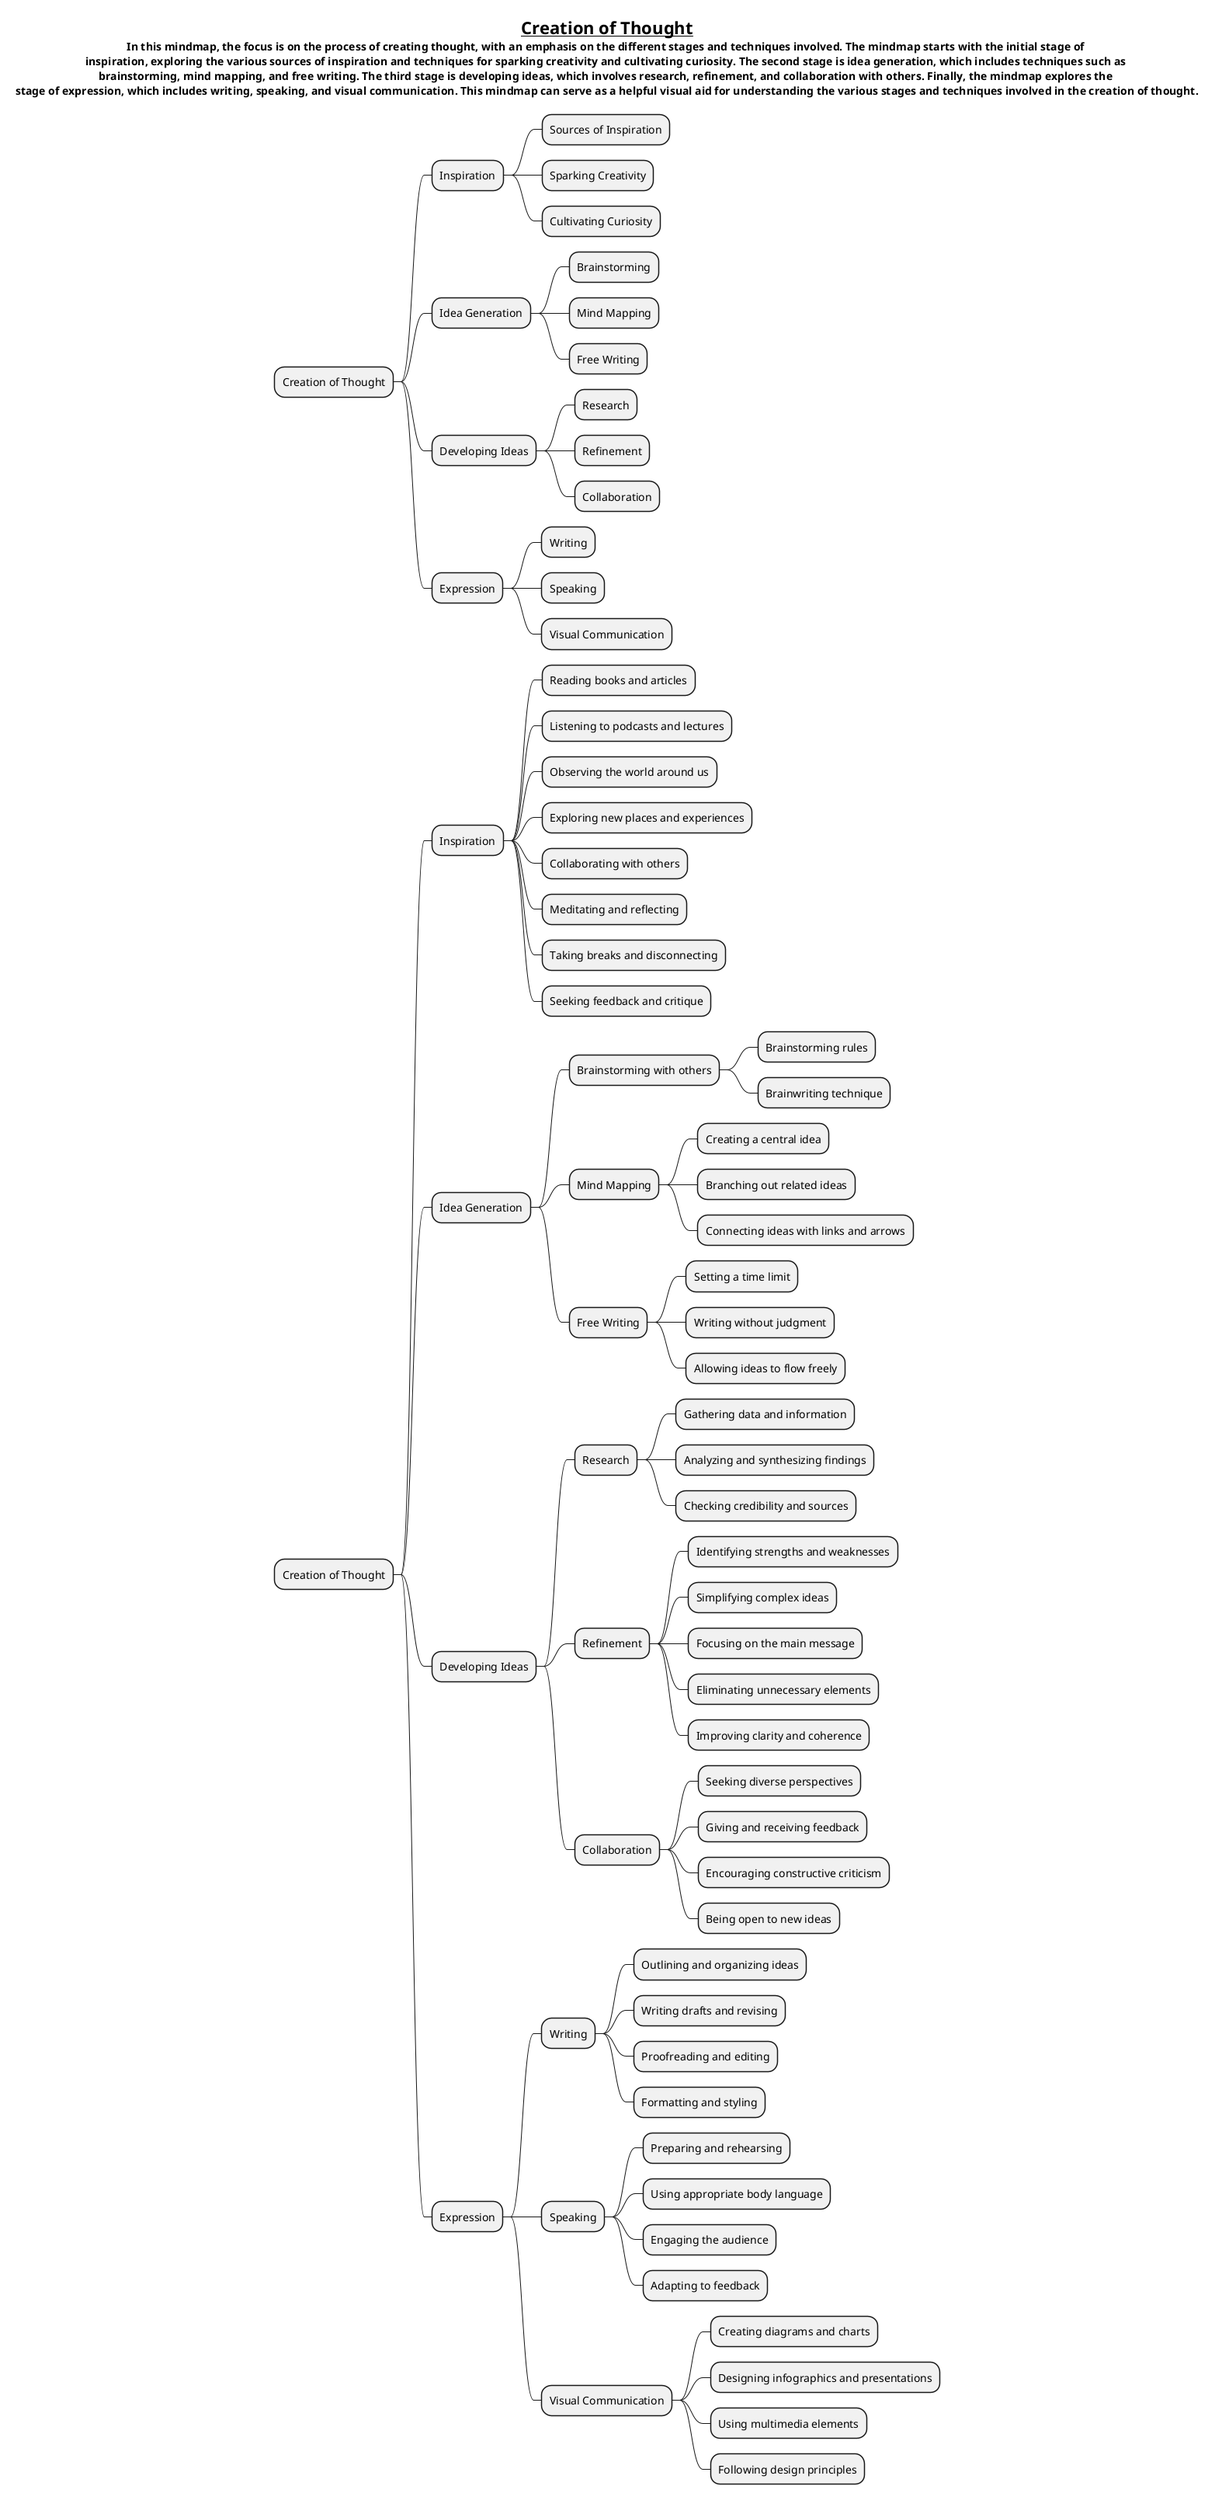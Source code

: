@startmindmap

title = __Creation of Thought__ \nIn this mindmap, the focus is on the process of creating thought, with an emphasis on the different stages and techniques involved. The mindmap starts with the initial stage of \ninspiration, exploring the various sources of inspiration and techniques for sparking creativity and cultivating curiosity. The second stage is idea generation, which includes techniques such as \nbrainstorming, mind mapping, and free writing. The third stage is developing ideas, which involves research, refinement, and collaboration with others. Finally, the mindmap explores the \nstage of expression, which includes writing, speaking, and visual communication. This mindmap can serve as a helpful visual aid for understanding the various stages and techniques involved in the creation of thought.

* Creation of Thought
** Inspiration
*** Sources of Inspiration
*** Sparking Creativity
*** Cultivating Curiosity
** Idea Generation
*** Brainstorming
*** Mind Mapping
*** Free Writing
** Developing Ideas
*** Research
*** Refinement
*** Collaboration
** Expression
*** Writing
*** Speaking
*** Visual Communication


* Creation of Thought
** Inspiration
*** Reading books and articles
*** Listening to podcasts and lectures
*** Observing the world around us
*** Exploring new places and experiences
*** Collaborating with others
*** Meditating and reflecting
*** Taking breaks and disconnecting
*** Seeking feedback and critique
** Idea Generation
*** Brainstorming with others
**** Brainstorming rules
**** Brainwriting technique
*** Mind Mapping
**** Creating a central idea
**** Branching out related ideas
**** Connecting ideas with links and arrows
*** Free Writing
**** Setting a time limit
**** Writing without judgment
**** Allowing ideas to flow freely
** Developing Ideas
*** Research
**** Gathering data and information
**** Analyzing and synthesizing findings
**** Checking credibility and sources
*** Refinement
**** Identifying strengths and weaknesses
**** Simplifying complex ideas
**** Focusing on the main message
**** Eliminating unnecessary elements
**** Improving clarity and coherence
*** Collaboration
**** Seeking diverse perspectives
**** Giving and receiving feedback
**** Encouraging constructive criticism
**** Being open to new ideas
** Expression
*** Writing
**** Outlining and organizing ideas
**** Writing drafts and revising
**** Proofreading and editing
**** Formatting and styling
*** Speaking
**** Preparing and rehearsing
**** Using appropriate body language
**** Engaging the audience
**** Adapting to feedback
*** Visual Communication
**** Creating diagrams and charts
**** Designing infographics and presentations
**** Using multimedia elements
**** Following design principles

@endmindmap
